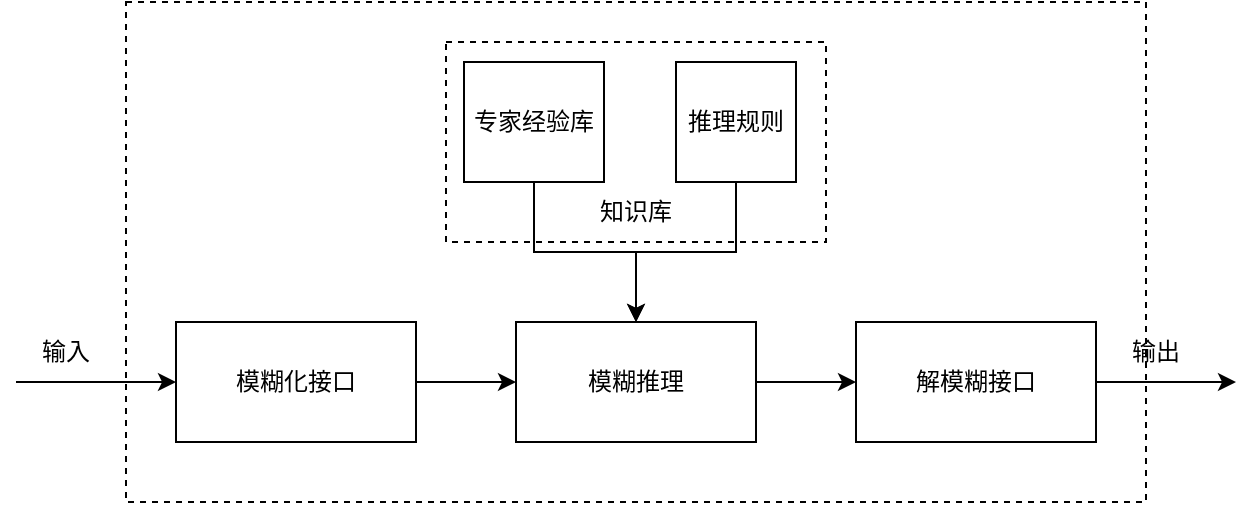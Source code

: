 <mxfile version="25.0.3">
  <diagram name="第 1 页" id="ewu6AEvVSRHdwP8NrREl">
    <mxGraphModel dx="1235" dy="699" grid="0" gridSize="10" guides="1" tooltips="1" connect="1" arrows="1" fold="1" page="1" pageScale="1" pageWidth="827" pageHeight="1169" math="0" shadow="0">
      <root>
        <mxCell id="0" />
        <mxCell id="1" parent="0" />
        <mxCell id="vJw8gZ0kDSl8a8__D-2x-12" value="" style="rounded=0;whiteSpace=wrap;html=1;dashed=1;" vertex="1" parent="1">
          <mxGeometry x="175" y="110" width="510" height="250" as="geometry" />
        </mxCell>
        <mxCell id="vJw8gZ0kDSl8a8__D-2x-6" value="" style="rounded=0;whiteSpace=wrap;html=1;dashed=1;" vertex="1" parent="1">
          <mxGeometry x="335" y="130" width="190" height="100" as="geometry" />
        </mxCell>
        <mxCell id="vJw8gZ0kDSl8a8__D-2x-15" style="edgeStyle=orthogonalEdgeStyle;rounded=0;orthogonalLoop=1;jettySize=auto;html=1;" edge="1" parent="1" source="vJw8gZ0kDSl8a8__D-2x-1" target="vJw8gZ0kDSl8a8__D-2x-2">
          <mxGeometry relative="1" as="geometry" />
        </mxCell>
        <mxCell id="vJw8gZ0kDSl8a8__D-2x-18" style="rounded=0;orthogonalLoop=1;jettySize=auto;html=1;entryX=0;entryY=0.5;entryDx=0;entryDy=0;" edge="1" parent="1" target="vJw8gZ0kDSl8a8__D-2x-1">
          <mxGeometry relative="1" as="geometry">
            <mxPoint x="40" y="340" as="targetPoint" />
            <mxPoint x="120" y="300" as="sourcePoint" />
          </mxGeometry>
        </mxCell>
        <mxCell id="vJw8gZ0kDSl8a8__D-2x-1" value="模糊化接口" style="rounded=0;whiteSpace=wrap;html=1;" vertex="1" parent="1">
          <mxGeometry x="200" y="270" width="120" height="60" as="geometry" />
        </mxCell>
        <mxCell id="vJw8gZ0kDSl8a8__D-2x-16" style="edgeStyle=orthogonalEdgeStyle;rounded=0;orthogonalLoop=1;jettySize=auto;html=1;entryX=0;entryY=0.5;entryDx=0;entryDy=0;" edge="1" parent="1" source="vJw8gZ0kDSl8a8__D-2x-2" target="vJw8gZ0kDSl8a8__D-2x-5">
          <mxGeometry relative="1" as="geometry" />
        </mxCell>
        <mxCell id="vJw8gZ0kDSl8a8__D-2x-2" value="模糊推理" style="rounded=0;whiteSpace=wrap;html=1;" vertex="1" parent="1">
          <mxGeometry x="370" y="270" width="120" height="60" as="geometry" />
        </mxCell>
        <mxCell id="vJw8gZ0kDSl8a8__D-2x-13" style="edgeStyle=orthogonalEdgeStyle;rounded=0;orthogonalLoop=1;jettySize=auto;html=1;entryX=0.5;entryY=0;entryDx=0;entryDy=0;" edge="1" parent="1" source="vJw8gZ0kDSl8a8__D-2x-3" target="vJw8gZ0kDSl8a8__D-2x-2">
          <mxGeometry relative="1" as="geometry" />
        </mxCell>
        <mxCell id="vJw8gZ0kDSl8a8__D-2x-3" value="专家经验库" style="rounded=0;whiteSpace=wrap;html=1;" vertex="1" parent="1">
          <mxGeometry x="344" y="140" width="70" height="60" as="geometry" />
        </mxCell>
        <mxCell id="vJw8gZ0kDSl8a8__D-2x-14" style="edgeStyle=orthogonalEdgeStyle;rounded=0;orthogonalLoop=1;jettySize=auto;html=1;entryX=0.5;entryY=0;entryDx=0;entryDy=0;" edge="1" parent="1" source="vJw8gZ0kDSl8a8__D-2x-4" target="vJw8gZ0kDSl8a8__D-2x-2">
          <mxGeometry relative="1" as="geometry" />
        </mxCell>
        <mxCell id="vJw8gZ0kDSl8a8__D-2x-4" value="推理规则" style="rounded=0;whiteSpace=wrap;html=1;" vertex="1" parent="1">
          <mxGeometry x="450" y="140" width="60" height="60" as="geometry" />
        </mxCell>
        <mxCell id="vJw8gZ0kDSl8a8__D-2x-17" style="edgeStyle=orthogonalEdgeStyle;rounded=0;orthogonalLoop=1;jettySize=auto;html=1;" edge="1" parent="1" source="vJw8gZ0kDSl8a8__D-2x-5">
          <mxGeometry relative="1" as="geometry">
            <mxPoint x="730" y="300" as="targetPoint" />
          </mxGeometry>
        </mxCell>
        <mxCell id="vJw8gZ0kDSl8a8__D-2x-5" value="解模糊接口" style="rounded=0;whiteSpace=wrap;html=1;" vertex="1" parent="1">
          <mxGeometry x="540" y="270" width="120" height="60" as="geometry" />
        </mxCell>
        <mxCell id="vJw8gZ0kDSl8a8__D-2x-10" value="知识库" style="text;strokeColor=none;align=center;fillColor=none;html=1;verticalAlign=middle;whiteSpace=wrap;rounded=0;" vertex="1" parent="1">
          <mxGeometry x="400" y="200" width="60" height="30" as="geometry" />
        </mxCell>
        <mxCell id="vJw8gZ0kDSl8a8__D-2x-19" value="输入" style="text;strokeColor=none;align=center;fillColor=none;html=1;verticalAlign=middle;whiteSpace=wrap;rounded=0;" vertex="1" parent="1">
          <mxGeometry x="115" y="270" width="60" height="30" as="geometry" />
        </mxCell>
        <mxCell id="vJw8gZ0kDSl8a8__D-2x-20" value="输出" style="text;strokeColor=none;align=center;fillColor=none;html=1;verticalAlign=middle;whiteSpace=wrap;rounded=0;" vertex="1" parent="1">
          <mxGeometry x="660" y="270" width="60" height="30" as="geometry" />
        </mxCell>
      </root>
    </mxGraphModel>
  </diagram>
</mxfile>
